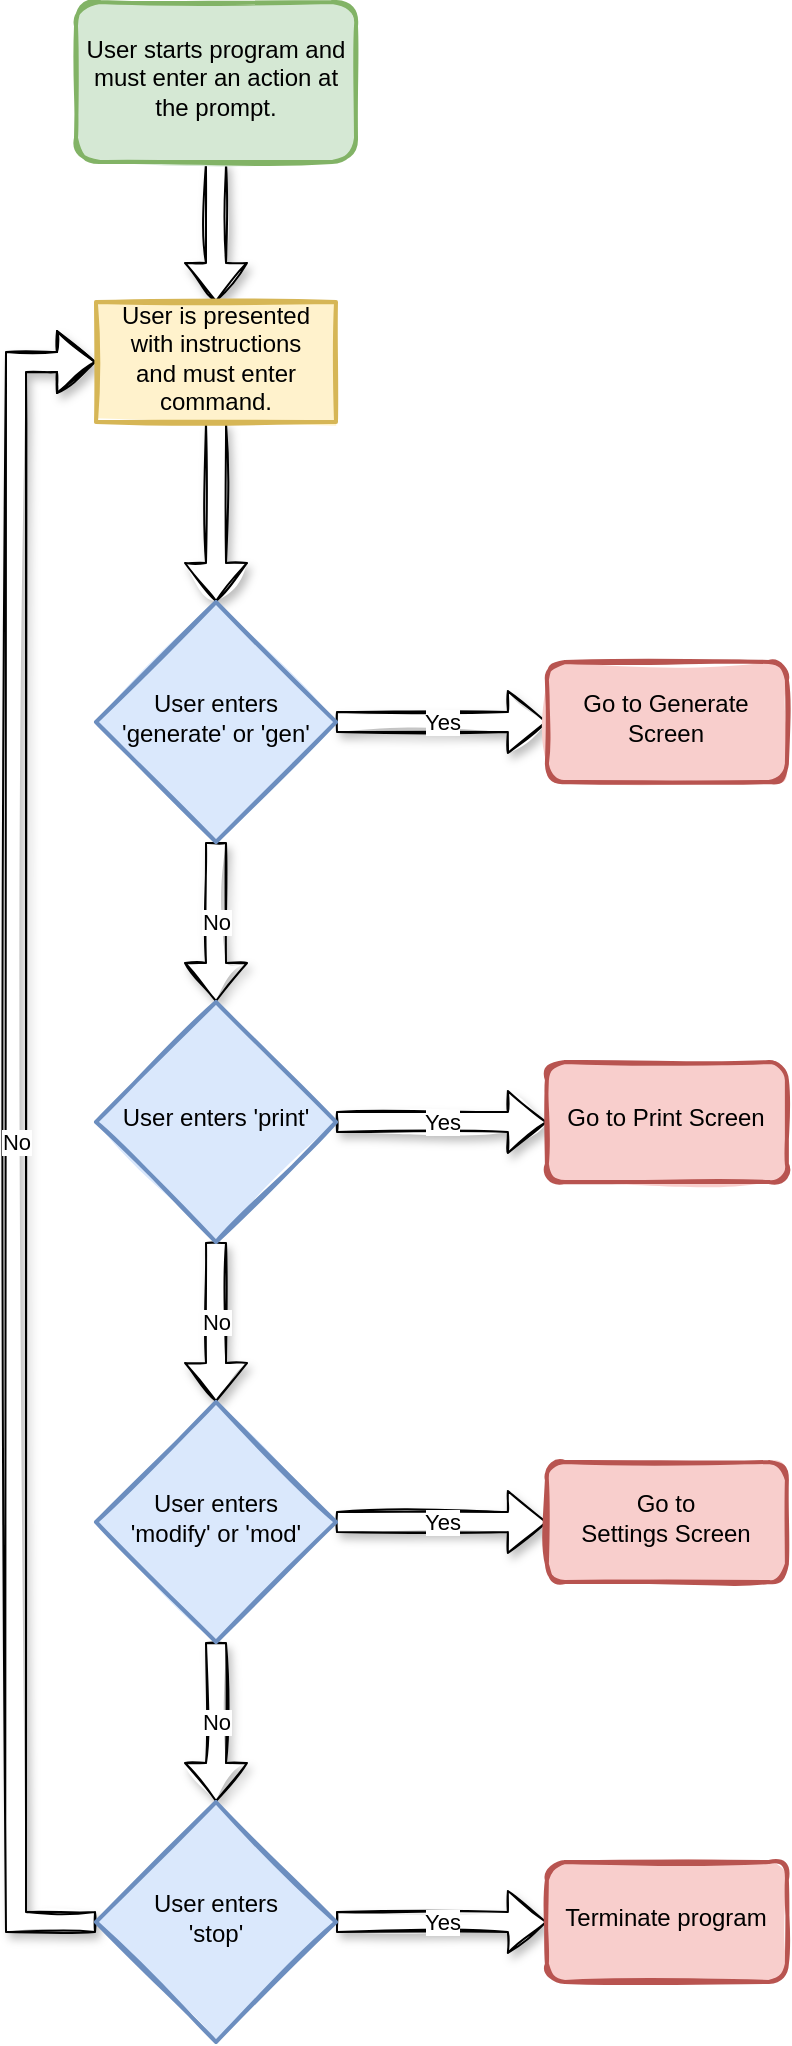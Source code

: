 <mxfile version="15.9.6" type="github"><diagram id="C5RBs43oDa-KdzZeNtuy" name="Page-1"><mxGraphModel dx="870" dy="1795" grid="1" gridSize="10" guides="1" tooltips="1" connect="1" arrows="1" fold="1" page="1" pageScale="1" pageWidth="827" pageHeight="1169" math="0" shadow="0"><root><mxCell id="WIyWlLk6GJQsqaUBKTNV-0"/><mxCell id="WIyWlLk6GJQsqaUBKTNV-1" parent="WIyWlLk6GJQsqaUBKTNV-0"/><mxCell id="VRP3SGInXy7LyQzZKAjs-10" value="No" style="edgeStyle=orthogonalEdgeStyle;rounded=0;orthogonalLoop=1;jettySize=auto;html=1;entryX=0.5;entryY=0;entryDx=0;entryDy=0;sketch=1;strokeWidth=1;shadow=1;fillColor=default;shape=flexArrow;exitX=0.5;exitY=1;exitDx=0;exitDy=0;" parent="WIyWlLk6GJQsqaUBKTNV-1" source="WIyWlLk6GJQsqaUBKTNV-10" target="VRP3SGInXy7LyQzZKAjs-5" edge="1"><mxGeometry relative="1" as="geometry"><mxPoint x="120" y="650" as="sourcePoint"/></mxGeometry></mxCell><mxCell id="VRP3SGInXy7LyQzZKAjs-12" style="edgeStyle=orthogonalEdgeStyle;rounded=0;orthogonalLoop=1;jettySize=auto;html=1;exitX=0.5;exitY=1;exitDx=0;exitDy=0;entryX=0.5;entryY=0;entryDx=0;entryDy=0;sketch=1;strokeWidth=1;shadow=1;fillColor=default;shape=flexArrow;" parent="WIyWlLk6GJQsqaUBKTNV-1" source="VRP3SGInXy7LyQzZKAjs-16" target="WIyWlLk6GJQsqaUBKTNV-6" edge="1"><mxGeometry relative="1" as="geometry"><mxPoint x="205.44" y="250" as="sourcePoint"/></mxGeometry></mxCell><mxCell id="VRP3SGInXy7LyQzZKAjs-2" value="Yes" style="edgeStyle=orthogonalEdgeStyle;rounded=0;orthogonalLoop=1;jettySize=auto;html=1;exitX=1;exitY=0.5;exitDx=0;exitDy=0;entryX=0;entryY=0.5;entryDx=0;entryDy=0;sketch=1;strokeWidth=1;shadow=1;fillColor=default;shape=flexArrow;" parent="WIyWlLk6GJQsqaUBKTNV-1" source="WIyWlLk6GJQsqaUBKTNV-6" target="WIyWlLk6GJQsqaUBKTNV-7" edge="1"><mxGeometry relative="1" as="geometry"/></mxCell><mxCell id="VRP3SGInXy7LyQzZKAjs-13" value="No" style="edgeStyle=orthogonalEdgeStyle;rounded=0;orthogonalLoop=1;jettySize=auto;html=1;exitX=0.5;exitY=1;exitDx=0;exitDy=0;entryX=0.5;entryY=0;entryDx=0;entryDy=0;sketch=1;strokeWidth=1;shadow=1;fillColor=default;shape=flexArrow;" parent="WIyWlLk6GJQsqaUBKTNV-1" source="WIyWlLk6GJQsqaUBKTNV-6" target="WIyWlLk6GJQsqaUBKTNV-10" edge="1"><mxGeometry relative="1" as="geometry"><mxPoint x="180.0" y="348.52" as="targetPoint"/></mxGeometry></mxCell><mxCell id="WIyWlLk6GJQsqaUBKTNV-6" value="User enters 'generate' or 'gen'" style="rhombus;whiteSpace=wrap;html=1;shadow=0;fontFamily=Helvetica;fontSize=12;align=center;strokeWidth=2;spacing=6;spacingTop=-4;fillColor=#dae8fc;strokeColor=#6c8ebf;sketch=1;fillStyle=solid;" parent="WIyWlLk6GJQsqaUBKTNV-1" vertex="1"><mxGeometry x="220" y="300" width="120" height="120" as="geometry"/></mxCell><mxCell id="WIyWlLk6GJQsqaUBKTNV-7" value="Go to Generate Screen" style="rounded=1;whiteSpace=wrap;html=1;fontSize=12;glass=0;strokeWidth=2;shadow=0;fillColor=#f8cecc;strokeColor=#b85450;spacing=6;spacingTop=-4;sketch=1;fillStyle=solid;" parent="WIyWlLk6GJQsqaUBKTNV-1" vertex="1"><mxGeometry x="445.44" y="330" width="120" height="60" as="geometry"/></mxCell><mxCell id="VRP3SGInXy7LyQzZKAjs-7" value="Yes" style="edgeStyle=orthogonalEdgeStyle;rounded=0;orthogonalLoop=1;jettySize=auto;html=1;exitX=1;exitY=0.5;exitDx=0;exitDy=0;sketch=1;strokeWidth=1;shadow=1;fillColor=default;shape=flexArrow;" parent="WIyWlLk6GJQsqaUBKTNV-1" source="WIyWlLk6GJQsqaUBKTNV-10" target="WIyWlLk6GJQsqaUBKTNV-12" edge="1"><mxGeometry relative="1" as="geometry"><mxPoint x="645.44" y="520" as="sourcePoint"/></mxGeometry></mxCell><mxCell id="WIyWlLk6GJQsqaUBKTNV-10" value="User enters 'print'" style="rhombus;whiteSpace=wrap;html=1;shadow=0;fontFamily=Helvetica;fontSize=12;align=center;strokeWidth=2;spacing=6;spacingTop=-4;fillColor=#dae8fc;strokeColor=#6c8ebf;sketch=1;fillStyle=solid;" parent="WIyWlLk6GJQsqaUBKTNV-1" vertex="1"><mxGeometry x="220" y="500" width="120" height="120" as="geometry"/></mxCell><mxCell id="WIyWlLk6GJQsqaUBKTNV-12" value="Go to Print Screen" style="rounded=1;whiteSpace=wrap;html=1;fontSize=12;glass=0;strokeWidth=2;shadow=0;fillColor=#f8cecc;strokeColor=#b85450;spacing=6;spacingTop=-4;sketch=1;fillStyle=solid;" parent="WIyWlLk6GJQsqaUBKTNV-1" vertex="1"><mxGeometry x="445.44" y="530" width="120" height="60" as="geometry"/></mxCell><mxCell id="VRP3SGInXy7LyQzZKAjs-14" value="Yes" style="edgeStyle=orthogonalEdgeStyle;rounded=0;orthogonalLoop=1;jettySize=auto;html=1;exitX=1;exitY=0.5;exitDx=0;exitDy=0;sketch=1;strokeWidth=1;shadow=1;fillColor=default;shape=flexArrow;" parent="WIyWlLk6GJQsqaUBKTNV-1" source="VRP3SGInXy7LyQzZKAjs-5" target="VRP3SGInXy7LyQzZKAjs-6" edge="1"><mxGeometry relative="1" as="geometry"/></mxCell><mxCell id="VRP3SGInXy7LyQzZKAjs-19" value="No" style="edgeStyle=orthogonalEdgeStyle;shape=flexArrow;rounded=0;sketch=1;orthogonalLoop=1;jettySize=auto;html=1;exitX=0;exitY=0.5;exitDx=0;exitDy=0;entryX=0;entryY=0.5;entryDx=0;entryDy=0;shadow=1;labelBackgroundColor=default;fontFamily=Helvetica;fontSize=11;fontColor=default;endArrow=classic;strokeColor=default;strokeWidth=1;fillColor=default;" parent="WIyWlLk6GJQsqaUBKTNV-1" source="VRP3SGInXy7LyQzZKAjs-21" target="VRP3SGInXy7LyQzZKAjs-16" edge="1"><mxGeometry relative="1" as="geometry"><Array as="points"><mxPoint x="180" y="960"/><mxPoint x="180" y="180"/></Array></mxGeometry></mxCell><mxCell id="VRP3SGInXy7LyQzZKAjs-23" value="No" style="edgeStyle=orthogonalEdgeStyle;shape=flexArrow;rounded=0;sketch=1;orthogonalLoop=1;jettySize=auto;html=1;exitX=0.5;exitY=1;exitDx=0;exitDy=0;entryX=0.5;entryY=0;entryDx=0;entryDy=0;shadow=1;labelBackgroundColor=default;fontFamily=Helvetica;fontSize=11;fontColor=default;endArrow=classic;strokeColor=default;strokeWidth=1;fillColor=default;" parent="WIyWlLk6GJQsqaUBKTNV-1" source="VRP3SGInXy7LyQzZKAjs-5" target="VRP3SGInXy7LyQzZKAjs-21" edge="1"><mxGeometry relative="1" as="geometry"/></mxCell><mxCell id="VRP3SGInXy7LyQzZKAjs-5" value="User enters &lt;br&gt;'modify' or 'mod'" style="rhombus;whiteSpace=wrap;html=1;shadow=0;fontFamily=Helvetica;fontSize=12;align=center;strokeWidth=2;spacing=6;spacingTop=-4;fillColor=#dae8fc;strokeColor=#6c8ebf;sketch=1;fillStyle=solid;" parent="WIyWlLk6GJQsqaUBKTNV-1" vertex="1"><mxGeometry x="220" y="700" width="120" height="120" as="geometry"/></mxCell><mxCell id="VRP3SGInXy7LyQzZKAjs-6" value="Go to Settings&amp;nbsp;Screen" style="rounded=1;whiteSpace=wrap;html=1;fontSize=12;glass=0;strokeWidth=2;shadow=0;fillColor=#f8cecc;strokeColor=#b85450;spacing=6;spacingTop=-4;sketch=1;fillStyle=solid;" parent="WIyWlLk6GJQsqaUBKTNV-1" vertex="1"><mxGeometry x="445.44" y="730" width="120" height="60" as="geometry"/></mxCell><mxCell id="VRP3SGInXy7LyQzZKAjs-17" style="edgeStyle=orthogonalEdgeStyle;rounded=0;orthogonalLoop=1;jettySize=auto;html=1;exitX=0.5;exitY=1;exitDx=0;exitDy=0;entryX=0.5;entryY=0;entryDx=0;entryDy=0;sketch=1;strokeWidth=1;shadow=1;fillColor=default;shape=flexArrow;" parent="WIyWlLk6GJQsqaUBKTNV-1" source="VRP3SGInXy7LyQzZKAjs-15" target="VRP3SGInXy7LyQzZKAjs-16" edge="1"><mxGeometry relative="1" as="geometry"/></mxCell><mxCell id="VRP3SGInXy7LyQzZKAjs-15" value="User starts program and must enter an action at the prompt." style="rounded=1;whiteSpace=wrap;html=1;fontSize=12;glass=0;strokeWidth=2;shadow=0;fillColor=#d5e8d4;strokeColor=#82b366;spacing=6;spacingTop=-4;sketch=1;fillStyle=solid;" parent="WIyWlLk6GJQsqaUBKTNV-1" vertex="1"><mxGeometry x="210" width="140" height="80" as="geometry"/></mxCell><mxCell id="VRP3SGInXy7LyQzZKAjs-16" value="User is presented with instructions &lt;br&gt;and must enter command." style="rounded=0;whiteSpace=wrap;html=1;fillColor=#fff2cc;strokeColor=#d6b656;shadow=0;strokeWidth=2;spacing=6;spacingTop=-4;sketch=1;fillStyle=solid;" parent="WIyWlLk6GJQsqaUBKTNV-1" vertex="1"><mxGeometry x="220" y="150" width="120" height="60" as="geometry"/></mxCell><mxCell id="VRP3SGInXy7LyQzZKAjs-20" value="Yes" style="edgeStyle=orthogonalEdgeStyle;rounded=0;orthogonalLoop=1;jettySize=auto;html=1;exitX=1;exitY=0.5;exitDx=0;exitDy=0;sketch=1;strokeWidth=1;shadow=1;fillColor=default;shape=flexArrow;" parent="WIyWlLk6GJQsqaUBKTNV-1" source="VRP3SGInXy7LyQzZKAjs-21" target="VRP3SGInXy7LyQzZKAjs-22" edge="1"><mxGeometry relative="1" as="geometry"/></mxCell><mxCell id="VRP3SGInXy7LyQzZKAjs-21" value="User enters &lt;br&gt;'stop'" style="rhombus;whiteSpace=wrap;html=1;shadow=0;fontFamily=Helvetica;fontSize=12;align=center;strokeWidth=2;spacing=6;spacingTop=-4;fillColor=#dae8fc;strokeColor=#6c8ebf;sketch=1;fillStyle=solid;" parent="WIyWlLk6GJQsqaUBKTNV-1" vertex="1"><mxGeometry x="220" y="900" width="120" height="120" as="geometry"/></mxCell><mxCell id="VRP3SGInXy7LyQzZKAjs-22" value="Terminate program" style="rounded=1;whiteSpace=wrap;html=1;fontSize=12;glass=0;strokeWidth=2;shadow=0;fillColor=#f8cecc;strokeColor=#b85450;spacing=6;spacingTop=-4;sketch=1;fillStyle=solid;" parent="WIyWlLk6GJQsqaUBKTNV-1" vertex="1"><mxGeometry x="445.44" y="930" width="120" height="60" as="geometry"/></mxCell></root></mxGraphModel></diagram></mxfile>